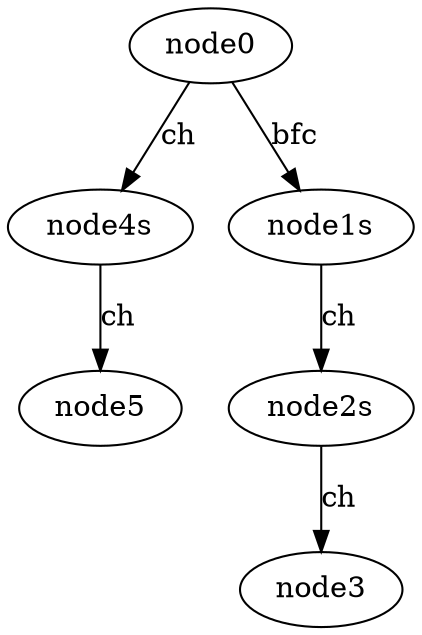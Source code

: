 digraph G {
node0 -> node4s[label=ch]
node4s -> node5[label=ch]
node0 -> node1s[label=bfc]
node1s -> node2s[label=ch]
node2s -> node3[label=ch]
}
